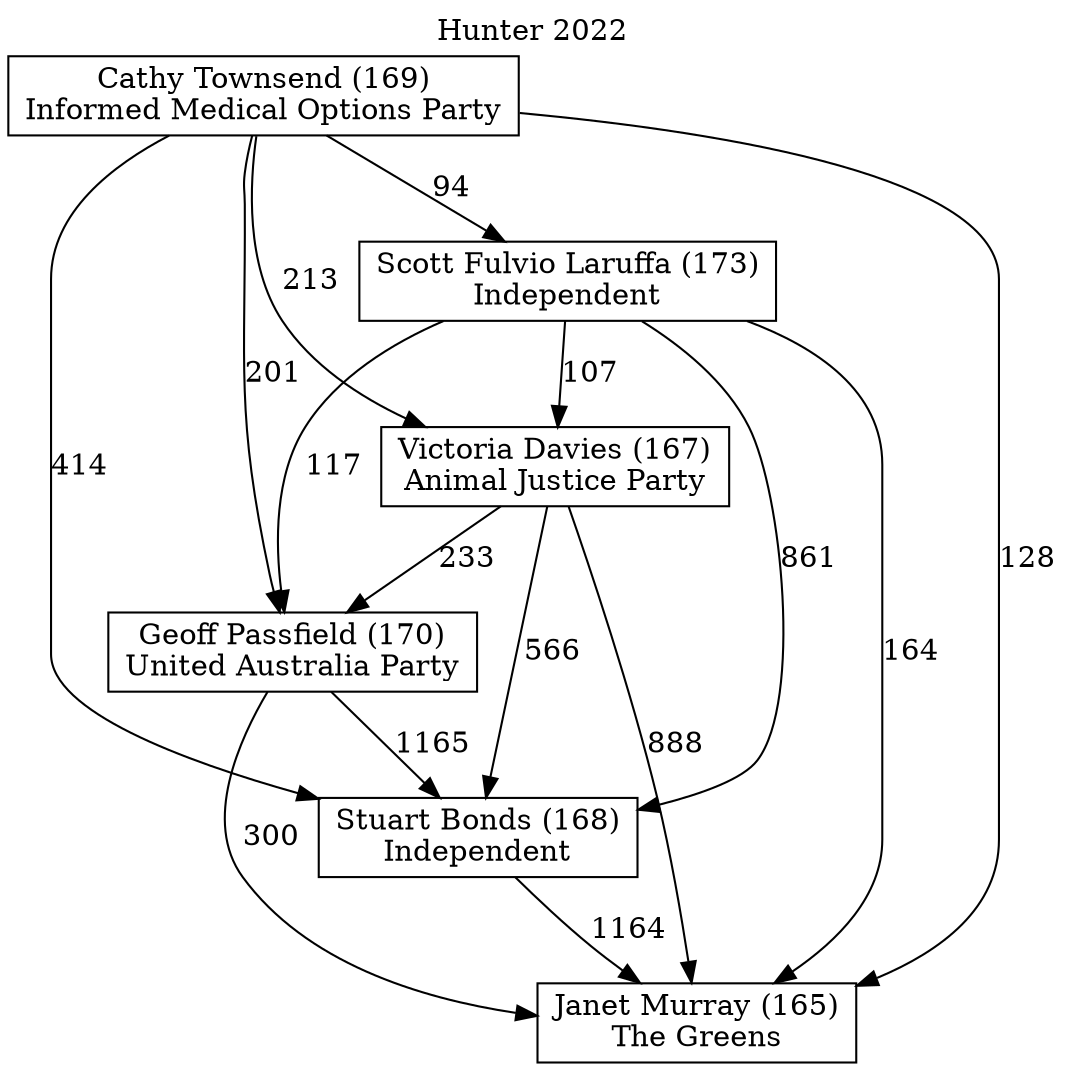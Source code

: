 // House preference flow
digraph "Janet Murray (165)_Hunter_2022" {
	graph [label="Hunter 2022" labelloc=t mclimit=10]
	node [shape=box]
	"Stuart Bonds (168)" [label="Stuart Bonds (168)
Independent"]
	"Janet Murray (165)" [label="Janet Murray (165)
The Greens"]
	"Victoria Davies (167)" [label="Victoria Davies (167)
Animal Justice Party"]
	"Cathy Townsend (169)" [label="Cathy Townsend (169)
Informed Medical Options Party"]
	"Scott Fulvio Laruffa (173)" [label="Scott Fulvio Laruffa (173)
Independent"]
	"Geoff Passfield (170)" [label="Geoff Passfield (170)
United Australia Party"]
	"Cathy Townsend (169)" -> "Stuart Bonds (168)" [label=414]
	"Geoff Passfield (170)" -> "Stuart Bonds (168)" [label=1165]
	"Cathy Townsend (169)" -> "Janet Murray (165)" [label=128]
	"Victoria Davies (167)" -> "Geoff Passfield (170)" [label=233]
	"Cathy Townsend (169)" -> "Victoria Davies (167)" [label=213]
	"Scott Fulvio Laruffa (173)" -> "Victoria Davies (167)" [label=107]
	"Scott Fulvio Laruffa (173)" -> "Geoff Passfield (170)" [label=117]
	"Geoff Passfield (170)" -> "Janet Murray (165)" [label=300]
	"Scott Fulvio Laruffa (173)" -> "Janet Murray (165)" [label=164]
	"Victoria Davies (167)" -> "Stuart Bonds (168)" [label=566]
	"Cathy Townsend (169)" -> "Scott Fulvio Laruffa (173)" [label=94]
	"Cathy Townsend (169)" -> "Geoff Passfield (170)" [label=201]
	"Victoria Davies (167)" -> "Janet Murray (165)" [label=888]
	"Scott Fulvio Laruffa (173)" -> "Stuart Bonds (168)" [label=861]
	"Stuart Bonds (168)" -> "Janet Murray (165)" [label=1164]
}
